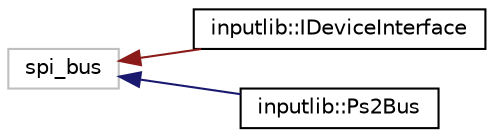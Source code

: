 digraph "Graphical Class Hierarchy"
{
  edge [fontname="Helvetica",fontsize="10",labelfontname="Helvetica",labelfontsize="10"];
  node [fontname="Helvetica",fontsize="10",shape=record];
  rankdir="LR";
  Node3 [label="spi_bus",height=0.2,width=0.4,color="grey75", fillcolor="white", style="filled"];
  Node3 -> Node0 [dir="back",color="firebrick4",fontsize="10",style="solid",fontname="Helvetica"];
  Node0 [label="inputlib::IDeviceInterface",height=0.2,width=0.4,color="black", fillcolor="white", style="filled",URL="$classinputlib_1_1_i_device_interface.html"];
  Node3 -> Node5 [dir="back",color="midnightblue",fontsize="10",style="solid",fontname="Helvetica"];
  Node5 [label="inputlib::Ps2Bus",height=0.2,width=0.4,color="black", fillcolor="white", style="filled",URL="$classinputlib_1_1_ps2_bus.html"];
}

